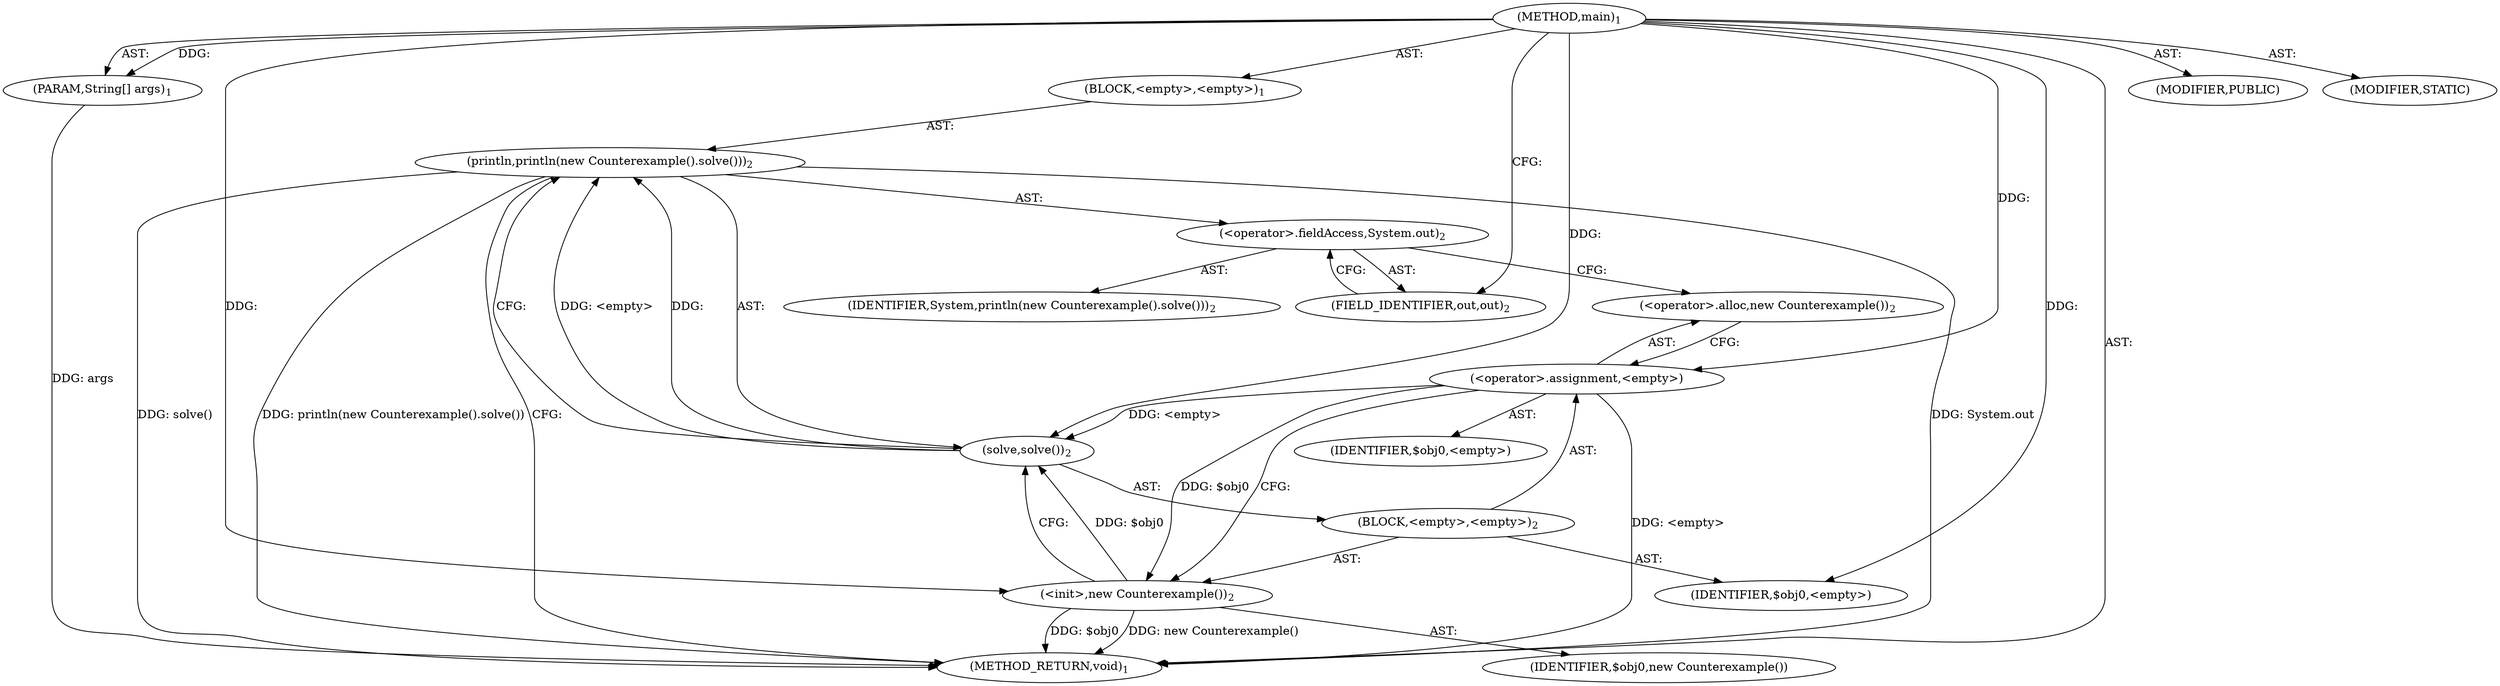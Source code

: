 digraph "main" {  
"17" [label = <(METHOD,main)<SUB>1</SUB>> ]
"18" [label = <(PARAM,String[] args)<SUB>1</SUB>> ]
"19" [label = <(BLOCK,&lt;empty&gt;,&lt;empty&gt;)<SUB>1</SUB>> ]
"20" [label = <(println,println(new Counterexample().solve()))<SUB>2</SUB>> ]
"21" [label = <(&lt;operator&gt;.fieldAccess,System.out)<SUB>2</SUB>> ]
"22" [label = <(IDENTIFIER,System,println(new Counterexample().solve()))<SUB>2</SUB>> ]
"23" [label = <(FIELD_IDENTIFIER,out,out)<SUB>2</SUB>> ]
"24" [label = <(solve,solve())<SUB>2</SUB>> ]
"25" [label = <(BLOCK,&lt;empty&gt;,&lt;empty&gt;)<SUB>2</SUB>> ]
"26" [label = <(&lt;operator&gt;.assignment,&lt;empty&gt;)> ]
"27" [label = <(IDENTIFIER,$obj0,&lt;empty&gt;)> ]
"28" [label = <(&lt;operator&gt;.alloc,new Counterexample())<SUB>2</SUB>> ]
"29" [label = <(&lt;init&gt;,new Counterexample())<SUB>2</SUB>> ]
"30" [label = <(IDENTIFIER,$obj0,new Counterexample())> ]
"31" [label = <(IDENTIFIER,$obj0,&lt;empty&gt;)> ]
"32" [label = <(MODIFIER,PUBLIC)> ]
"33" [label = <(MODIFIER,STATIC)> ]
"34" [label = <(METHOD_RETURN,void)<SUB>1</SUB>> ]
  "17" -> "18"  [ label = "AST: "] 
  "17" -> "19"  [ label = "AST: "] 
  "17" -> "32"  [ label = "AST: "] 
  "17" -> "33"  [ label = "AST: "] 
  "17" -> "34"  [ label = "AST: "] 
  "19" -> "20"  [ label = "AST: "] 
  "20" -> "21"  [ label = "AST: "] 
  "20" -> "24"  [ label = "AST: "] 
  "21" -> "22"  [ label = "AST: "] 
  "21" -> "23"  [ label = "AST: "] 
  "24" -> "25"  [ label = "AST: "] 
  "25" -> "26"  [ label = "AST: "] 
  "25" -> "29"  [ label = "AST: "] 
  "25" -> "31"  [ label = "AST: "] 
  "26" -> "27"  [ label = "AST: "] 
  "26" -> "28"  [ label = "AST: "] 
  "29" -> "30"  [ label = "AST: "] 
  "20" -> "34"  [ label = "CFG: "] 
  "21" -> "28"  [ label = "CFG: "] 
  "24" -> "20"  [ label = "CFG: "] 
  "23" -> "21"  [ label = "CFG: "] 
  "26" -> "29"  [ label = "CFG: "] 
  "29" -> "24"  [ label = "CFG: "] 
  "28" -> "26"  [ label = "CFG: "] 
  "17" -> "23"  [ label = "CFG: "] 
  "18" -> "34"  [ label = "DDG: args"] 
  "20" -> "34"  [ label = "DDG: System.out"] 
  "26" -> "34"  [ label = "DDG: &lt;empty&gt;"] 
  "29" -> "34"  [ label = "DDG: $obj0"] 
  "29" -> "34"  [ label = "DDG: new Counterexample()"] 
  "20" -> "34"  [ label = "DDG: solve()"] 
  "20" -> "34"  [ label = "DDG: println(new Counterexample().solve())"] 
  "17" -> "18"  [ label = "DDG: "] 
  "24" -> "20"  [ label = "DDG: &lt;empty&gt;"] 
  "24" -> "20"  [ label = "DDG: "] 
  "26" -> "24"  [ label = "DDG: &lt;empty&gt;"] 
  "29" -> "24"  [ label = "DDG: $obj0"] 
  "17" -> "24"  [ label = "DDG: "] 
  "17" -> "26"  [ label = "DDG: "] 
  "17" -> "31"  [ label = "DDG: "] 
  "26" -> "29"  [ label = "DDG: $obj0"] 
  "17" -> "29"  [ label = "DDG: "] 
}

